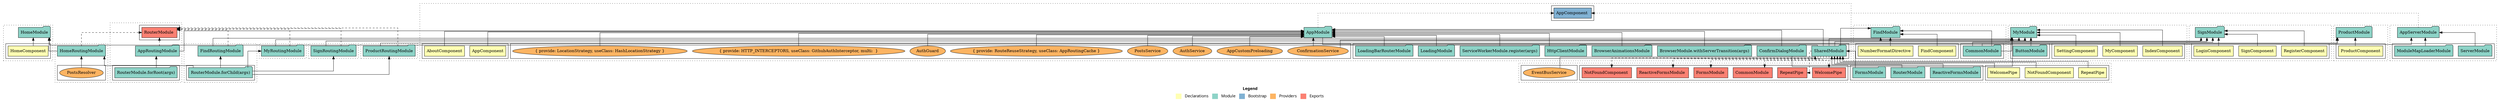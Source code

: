 digraph dependencies { node [shape="rect", style="filled", colorscheme=set312]; ranksep=0.4; compound=false; remincross=true; splines=true; splines=ortho; rankdir=LR; rankdir=TB; rankdir=BT; label=<<table BORDER="0"> <tr> <td colspan="5" align="center"><b>Legend</b></td> </tr> <tr> <td> <table BORDER="0"> <tr> <td bgcolor="#ffffb3" width="20"></td> <td>  Declarations</td> </tr> </table> </td> <td> <table BORDER="0"> <tr> <td bgcolor="#8dd3c7" width="20"></td> <td>  Module</td> </tr> </table> </td> <td> <table BORDER="0"> <tr> <td bgcolor="#80b1d3" width="20"></td> <td>  Bootstrap</td> </tr> </table> </td> <td> <table BORDER="0"> <tr> <td bgcolor="#fdb462" width="20"></td> <td>  Providers</td> </tr> </table> </td> <td> <table BORDER="0"> <tr> <td bgcolor="#fb8072" width="20"></td> <td>  Exports</td> </tr> </table> </td> </tr></table>>; ratio=compress; fontname="sans-serif";  subgraph "cluster_AppRoutingModule" { label=""; style="dotted";node [shape="folder", fillcolor=1]; subgraph cluster_AppRoutingModule_declarations { style="solid";node [style="filled", shape="rect"]; }    subgraph cluster_AppRoutingModule_imports { style="solid"; node [style="filled", fillcolor=1, shape="rect"];    "RouterModule.forRoot(args)" [label="RouterModule.forRoot(args)", shape="folder"];   }    "RouterModule.forRoot(args)" -> "AppRoutingModule" [lhead="cluster_AppRoutingModule", ltail="cluster_AppRoutingModule_imports"];     subgraph cluster_AppRoutingModule_exports { style="solid";node [style="filled", fillcolor=4, shape="rect"];"RouterModule " [label="RouterModule ", shape="rect"]}  "AppRoutingModule" -> "RouterModule " [style="dashed", ltail="cluster_AppRoutingModule" lhead="cluster_AppRoutingModule_exports"];    subgraph cluster_AppRoutingModule_bootstrap { style="solid"; node [style="filled", fillcolor=5, shape="rect"];  }    subgraph cluster_AppRoutingModule_providers { style="solid"; node [style="filled", fillcolor=6, shape="rect"];   }     }  subgraph "cluster_AppModule" { label=""; style="dotted";node [shape="folder", fillcolor=1]; subgraph cluster_AppModule_declarations { style="solid";node [style="filled", shape="rect"]; node [fillcolor=2]; "AppComponent"; node [fillcolor=2]; "AboutComponent"; }  "AppComponent" -> "AppModule" [style="solid", lhead="cluster_AppModule" ltail="cluster_AppModule_declarations"]; subgraph "cluster_AppModule_AppComponent_providers" { style="solid";  }  "AboutComponent" -> "AppModule" [style="solid", lhead="cluster_AppModule" ltail="cluster_AppModule_declarations"]; subgraph "cluster_AppModule_AboutComponent_providers" { style="solid";  }    subgraph cluster_AppModule_imports { style="solid"; node [style="filled", fillcolor=1, shape="rect"];    "BrowserModule.withServerTransition(args)" [label="BrowserModule.withServerTransition(args)", shape="folder"];    "BrowserAnimationsModule" [label="BrowserAnimationsModule", shape="folder"];    "HttpClientModule" [label="HttpClientModule", shape="folder"];    "SharedModule" [label="SharedModule", shape="folder"];    "AppRoutingModule" [label="AppRoutingModule", shape="folder"];    "LoadingModule" [label="LoadingModule", shape="folder"];    "LoadingBarRouterModule" [label="LoadingBarRouterModule", shape="folder"];    "ConfirmDialogModule" [label="ConfirmDialogModule", shape="folder"];    "ServiceWorkerModule.register(args)" [label="ServiceWorkerModule.register(args)", shape="folder"];   }    "BrowserModule.withServerTransition(args)" -> "AppModule" [lhead="cluster_AppModule", ltail="cluster_AppModule_imports"];    "BrowserAnimationsModule" -> "AppModule" [lhead="cluster_AppModule", ltail="cluster_AppModule_imports"];    "HttpClientModule" -> "AppModule" [lhead="cluster_AppModule", ltail="cluster_AppModule_imports"];    "SharedModule" -> "AppModule" [lhead="cluster_AppModule", ltail="cluster_AppModule_imports"];    "AppRoutingModule" -> "AppModule" [lhead="cluster_AppModule", ltail="cluster_AppModule_imports"];    "LoadingModule" -> "AppModule" [lhead="cluster_AppModule", ltail="cluster_AppModule_imports"];    "LoadingBarRouterModule" -> "AppModule" [lhead="cluster_AppModule", ltail="cluster_AppModule_imports"];    "ConfirmDialogModule" -> "AppModule" [lhead="cluster_AppModule", ltail="cluster_AppModule_imports"];    "ServiceWorkerModule.register(args)" -> "AppModule" [lhead="cluster_AppModule", ltail="cluster_AppModule_imports"];     subgraph cluster_AppModule_exports { style="solid";node [style="filled", fillcolor=4, shape="rect"];}    subgraph cluster_AppModule_bootstrap { style="solid"; node [style="filled", fillcolor=5, shape="rect"];  "AppComponent " [label="AppComponent ", shape="rect"]  }  "AppModule" -> "AppComponent " [style="dotted", lhead="cluster_AppModule_bootstrap" ltail="cluster_AppModule"];    subgraph cluster_AppModule_providers { style="solid"; node [style="filled", fillcolor=6, shape="rect"];    "AppCustomPreloading" [label="AppCustomPreloading", shape="oval"];    "AuthService" [label="AuthService", shape="oval"];    "PostsService" [label="PostsService", shape="oval"];    "ConfirmationService" [label="ConfirmationService", shape="oval"];    "AuthGuard" [label="AuthGuard", shape="oval"];    "{ provide: HTTP_INTERCEPTORS, useClass: GithubAuthInterceptor, multi:  }" [label="{ provide: HTTP_INTERCEPTORS, useClass: GithubAuthInterceptor, multi:  }", shape="oval"];    "{ provide: LocationStrategy, useClass: HashLocationStrategy }" [label="{ provide: LocationStrategy, useClass: HashLocationStrategy }", shape="oval"];    "{ provide: RouteReuseStrategy, useClass: AppRoutingCache }" [label="{ provide: RouteReuseStrategy, useClass: AppRoutingCache }", shape="oval"];   }    "AppCustomPreloading" -> "AppModule" [lhead="cluster_AppModule", ltail="cluster_AppModule_providers"];    "AuthService" -> "AppModule" [lhead="cluster_AppModule", ltail="cluster_AppModule_providers"];    "PostsService" -> "AppModule" [lhead="cluster_AppModule", ltail="cluster_AppModule_providers"];    "ConfirmationService" -> "AppModule" [lhead="cluster_AppModule", ltail="cluster_AppModule_providers"];    "AuthGuard" -> "AppModule" [lhead="cluster_AppModule", ltail="cluster_AppModule_providers"];    "{ provide: HTTP_INTERCEPTORS, useClass: GithubAuthInterceptor, multi:  }" -> "AppModule" [lhead="cluster_AppModule", ltail="cluster_AppModule_providers"];    "{ provide: LocationStrategy, useClass: HashLocationStrategy }" -> "AppModule" [lhead="cluster_AppModule", ltail="cluster_AppModule_providers"];    "{ provide: RouteReuseStrategy, useClass: AppRoutingCache }" -> "AppModule" [lhead="cluster_AppModule", ltail="cluster_AppModule_providers"];     }  subgraph "cluster_AppServerModule" { label=""; style="dotted";node [shape="folder", fillcolor=1]; subgraph cluster_AppServerModule_declarations { style="solid";node [style="filled", shape="rect"]; }    subgraph cluster_AppServerModule_imports { style="solid"; node [style="filled", fillcolor=1, shape="rect"];    "AppModule" [label="AppModule", shape="folder"];    "ServerModule" [label="ServerModule", shape="folder"];    "ModuleMapLoaderModule" [label="ModuleMapLoaderModule", shape="folder"];   }    "AppModule" -> "AppServerModule" [lhead="cluster_AppServerModule", ltail="cluster_AppServerModule_imports"];    "ServerModule" -> "AppServerModule" [lhead="cluster_AppServerModule", ltail="cluster_AppServerModule_imports"];    "ModuleMapLoaderModule" -> "AppServerModule" [lhead="cluster_AppServerModule", ltail="cluster_AppServerModule_imports"];     subgraph cluster_AppServerModule_exports { style="solid";node [style="filled", fillcolor=4, shape="rect"];}    subgraph cluster_AppServerModule_bootstrap { style="solid"; node [style="filled", fillcolor=5, shape="rect"];  "AppComponent " [label="AppComponent ", shape="rect"]  }  "AppServerModule" -> "AppComponent " [style="dotted", lhead="cluster_AppServerModule_bootstrap" ltail="cluster_AppServerModule"];    subgraph cluster_AppServerModule_providers { style="solid"; node [style="filled", fillcolor=6, shape="rect"];   }     }  subgraph "cluster_FindRoutingModule" { label=""; style="dotted";node [shape="folder", fillcolor=1]; subgraph cluster_FindRoutingModule_declarations { style="solid";node [style="filled", shape="rect"]; }    subgraph cluster_FindRoutingModule_imports { style="solid"; node [style="filled", fillcolor=1, shape="rect"];    "RouterModule.forChild(args)" [label="RouterModule.forChild(args)", shape="folder"];   }    "RouterModule.forChild(args)" -> "FindRoutingModule" [lhead="cluster_FindRoutingModule", ltail="cluster_FindRoutingModule_imports"];     subgraph cluster_FindRoutingModule_exports { style="solid";node [style="filled", fillcolor=4, shape="rect"];"RouterModule " [label="RouterModule ", shape="rect"]}  "FindRoutingModule" -> "RouterModule " [style="dashed", ltail="cluster_FindRoutingModule" lhead="cluster_FindRoutingModule_exports"];    subgraph cluster_FindRoutingModule_bootstrap { style="solid"; node [style="filled", fillcolor=5, shape="rect"];  }    subgraph cluster_FindRoutingModule_providers { style="solid"; node [style="filled", fillcolor=6, shape="rect"];   }     }  subgraph "cluster_FindModule" { label=""; style="dotted";node [shape="folder", fillcolor=1]; subgraph cluster_FindModule_declarations { style="solid";node [style="filled", shape="rect"]; node [fillcolor=2]; "FindComponent"; node [fillcolor=2]; "NumberFormatDirective"; }  "FindComponent" -> "FindModule" [style="solid", lhead="cluster_FindModule" ltail="cluster_FindModule_declarations"]; subgraph "cluster_FindModule_FindComponent_providers" { style="solid";  }  "NumberFormatDirective" -> "FindModule" [style="solid", lhead="cluster_FindModule" ltail="cluster_FindModule_declarations"]; subgraph "cluster_FindModule_NumberFormatDirective_providers" { style="solid";  }    subgraph cluster_FindModule_imports { style="solid"; node [style="filled", fillcolor=1, shape="rect"];    "CommonModule" [label="CommonModule", shape="folder"];    "SharedModule" [label="SharedModule", shape="folder"];    "FindRoutingModule" [label="FindRoutingModule", shape="folder"];   }    "CommonModule" -> "FindModule" [lhead="cluster_FindModule", ltail="cluster_FindModule_imports"];    "SharedModule" -> "FindModule" [lhead="cluster_FindModule", ltail="cluster_FindModule_imports"];    "FindRoutingModule" -> "FindModule" [lhead="cluster_FindModule", ltail="cluster_FindModule_imports"];     subgraph cluster_FindModule_exports { style="solid";node [style="filled", fillcolor=4, shape="rect"];}    subgraph cluster_FindModule_bootstrap { style="solid"; node [style="filled", fillcolor=5, shape="rect"];  }    subgraph cluster_FindModule_providers { style="solid"; node [style="filled", fillcolor=6, shape="rect"];   }     }  subgraph "cluster_HomeRoutingModule" { label=""; style="dotted";node [shape="folder", fillcolor=1]; subgraph cluster_HomeRoutingModule_declarations { style="solid";node [style="filled", shape="rect"]; }    subgraph cluster_HomeRoutingModule_imports { style="solid"; node [style="filled", fillcolor=1, shape="rect"];    "RouterModule.forChild(args)" [label="RouterModule.forChild(args)", shape="folder"];   }    "RouterModule.forChild(args)" -> "HomeRoutingModule" [lhead="cluster_HomeRoutingModule", ltail="cluster_HomeRoutingModule_imports"];     subgraph cluster_HomeRoutingModule_exports { style="solid";node [style="filled", fillcolor=4, shape="rect"];"RouterModule " [label="RouterModule ", shape="rect"]}  "HomeRoutingModule" -> "RouterModule " [style="dashed", ltail="cluster_HomeRoutingModule" lhead="cluster_HomeRoutingModule_exports"];    subgraph cluster_HomeRoutingModule_bootstrap { style="solid"; node [style="filled", fillcolor=5, shape="rect"];  }    subgraph cluster_HomeRoutingModule_providers { style="solid"; node [style="filled", fillcolor=6, shape="rect"];    "PostsResolver" [label="PostsResolver", shape="oval"];   }    "PostsResolver" -> "HomeRoutingModule" [lhead="cluster_HomeRoutingModule", ltail="cluster_HomeRoutingModule_providers"];     }  subgraph "cluster_HomeModule" { label=""; style="dotted";node [shape="folder", fillcolor=1]; subgraph cluster_HomeModule_declarations { style="solid";node [style="filled", shape="rect"]; node [fillcolor=2]; "HomeComponent"; }  "HomeComponent" -> "HomeModule" [style="solid", lhead="cluster_HomeModule" ltail="cluster_HomeModule_declarations"]; subgraph "cluster_HomeModule_HomeComponent_providers" { style="solid";  }    subgraph cluster_HomeModule_imports { style="solid"; node [style="filled", fillcolor=1, shape="rect"];    "SharedModule" [label="SharedModule", shape="folder"];    "HomeRoutingModule" [label="HomeRoutingModule", shape="folder"];   }    "SharedModule" -> "HomeModule" [lhead="cluster_HomeModule", ltail="cluster_HomeModule_imports"];    "HomeRoutingModule" -> "HomeModule" [lhead="cluster_HomeModule", ltail="cluster_HomeModule_imports"];     subgraph cluster_HomeModule_exports { style="solid";node [style="filled", fillcolor=4, shape="rect"];}    subgraph cluster_HomeModule_bootstrap { style="solid"; node [style="filled", fillcolor=5, shape="rect"];  }    subgraph cluster_HomeModule_providers { style="solid"; node [style="filled", fillcolor=6, shape="rect"];   }     }  subgraph "cluster_MyRoutingModule" { label=""; style="dotted";node [shape="folder", fillcolor=1]; subgraph cluster_MyRoutingModule_declarations { style="solid";node [style="filled", shape="rect"]; }    subgraph cluster_MyRoutingModule_imports { style="solid"; node [style="filled", fillcolor=1, shape="rect"];    "RouterModule.forChild(args)" [label="RouterModule.forChild(args)", shape="folder"];   }    "RouterModule.forChild(args)" -> "MyRoutingModule" [lhead="cluster_MyRoutingModule", ltail="cluster_MyRoutingModule_imports"];     subgraph cluster_MyRoutingModule_exports { style="solid";node [style="filled", fillcolor=4, shape="rect"];"RouterModule " [label="RouterModule ", shape="rect"]}  "MyRoutingModule" -> "RouterModule " [style="dashed", ltail="cluster_MyRoutingModule" lhead="cluster_MyRoutingModule_exports"];    subgraph cluster_MyRoutingModule_bootstrap { style="solid"; node [style="filled", fillcolor=5, shape="rect"];  }    subgraph cluster_MyRoutingModule_providers { style="solid"; node [style="filled", fillcolor=6, shape="rect"];   }     }  subgraph "cluster_MyModule" { label=""; style="dotted";node [shape="folder", fillcolor=1]; subgraph cluster_MyModule_declarations { style="solid";node [style="filled", shape="rect"]; node [fillcolor=2]; "MyComponent"; node [fillcolor=2]; "SettingComponent"; node [fillcolor=2]; "IndexComponent"; }  "MyComponent" -> "MyModule" [style="solid", lhead="cluster_MyModule" ltail="cluster_MyModule_declarations"]; subgraph "cluster_MyModule_MyComponent_providers" { style="solid";  }  "SettingComponent" -> "MyModule" [style="solid", lhead="cluster_MyModule" ltail="cluster_MyModule_declarations"]; subgraph "cluster_MyModule_SettingComponent_providers" { style="solid";  }  "IndexComponent" -> "MyModule" [style="solid", lhead="cluster_MyModule" ltail="cluster_MyModule_declarations"]; subgraph "cluster_MyModule_IndexComponent_providers" { style="solid";  }    subgraph cluster_MyModule_imports { style="solid"; node [style="filled", fillcolor=1, shape="rect"];    "CommonModule" [label="CommonModule", shape="folder"];    "SharedModule" [label="SharedModule", shape="folder"];    "MyRoutingModule" [label="MyRoutingModule", shape="folder"];    "ConfirmDialogModule" [label="ConfirmDialogModule", shape="folder"];    "ButtonModule" [label="ButtonModule", shape="folder"];   }    "CommonModule" -> "MyModule" [lhead="cluster_MyModule", ltail="cluster_MyModule_imports"];    "SharedModule" -> "MyModule" [lhead="cluster_MyModule", ltail="cluster_MyModule_imports"];    "MyRoutingModule" -> "MyModule" [lhead="cluster_MyModule", ltail="cluster_MyModule_imports"];    "ConfirmDialogModule" -> "MyModule" [lhead="cluster_MyModule", ltail="cluster_MyModule_imports"];    "ButtonModule" -> "MyModule" [lhead="cluster_MyModule", ltail="cluster_MyModule_imports"];     subgraph cluster_MyModule_exports { style="solid";node [style="filled", fillcolor=4, shape="rect"];}    subgraph cluster_MyModule_bootstrap { style="solid"; node [style="filled", fillcolor=5, shape="rect"];  }    subgraph cluster_MyModule_providers { style="solid"; node [style="filled", fillcolor=6, shape="rect"];    "ConfirmationService" [label="ConfirmationService", shape="oval"];   }    "ConfirmationService" -> "MyModule" [lhead="cluster_MyModule", ltail="cluster_MyModule_providers"];     }  subgraph "cluster_ProductRoutingModule" { label=""; style="dotted";node [shape="folder", fillcolor=1]; subgraph cluster_ProductRoutingModule_declarations { style="solid";node [style="filled", shape="rect"]; }    subgraph cluster_ProductRoutingModule_imports { style="solid"; node [style="filled", fillcolor=1, shape="rect"];    "RouterModule.forChild(args)" [label="RouterModule.forChild(args)", shape="folder"];   }    "RouterModule.forChild(args)" -> "ProductRoutingModule" [lhead="cluster_ProductRoutingModule", ltail="cluster_ProductRoutingModule_imports"];     subgraph cluster_ProductRoutingModule_exports { style="solid";node [style="filled", fillcolor=4, shape="rect"];"RouterModule " [label="RouterModule ", shape="rect"]}  "ProductRoutingModule" -> "RouterModule " [style="dashed", ltail="cluster_ProductRoutingModule" lhead="cluster_ProductRoutingModule_exports"];    subgraph cluster_ProductRoutingModule_bootstrap { style="solid"; node [style="filled", fillcolor=5, shape="rect"];  }    subgraph cluster_ProductRoutingModule_providers { style="solid"; node [style="filled", fillcolor=6, shape="rect"];   }     }  subgraph "cluster_ProductModule" { label=""; style="dotted";node [shape="folder", fillcolor=1]; subgraph cluster_ProductModule_declarations { style="solid";node [style="filled", shape="rect"]; node [fillcolor=2]; "ProductComponent"; }  "ProductComponent" -> "ProductModule" [style="solid", lhead="cluster_ProductModule" ltail="cluster_ProductModule_declarations"]; subgraph "cluster_ProductModule_ProductComponent_providers" { style="solid";  }    subgraph cluster_ProductModule_imports { style="solid"; node [style="filled", fillcolor=1, shape="rect"];    "CommonModule" [label="CommonModule", shape="folder"];    "ProductRoutingModule" [label="ProductRoutingModule", shape="folder"];   }    "CommonModule" -> "ProductModule" [lhead="cluster_ProductModule", ltail="cluster_ProductModule_imports"];    "ProductRoutingModule" -> "ProductModule" [lhead="cluster_ProductModule", ltail="cluster_ProductModule_imports"];     subgraph cluster_ProductModule_exports { style="solid";node [style="filled", fillcolor=4, shape="rect"];}    subgraph cluster_ProductModule_bootstrap { style="solid"; node [style="filled", fillcolor=5, shape="rect"];  }    subgraph cluster_ProductModule_providers { style="solid"; node [style="filled", fillcolor=6, shape="rect"];   }     }  subgraph "cluster_SharedModule" { label=""; style="dotted";node [shape="folder", fillcolor=1]; subgraph cluster_SharedModule_declarations { style="solid";node [style="filled", shape="rect"]; node [fillcolor=2]; "WelcomePipe"; node [fillcolor=2]; "RepeatPipe"; node [fillcolor=2]; "NotFoundComponent"; }  "WelcomePipe" -> "SharedModule" [style="solid", lhead="cluster_SharedModule" ltail="cluster_SharedModule_declarations"]; subgraph "cluster_SharedModule_WelcomePipe_providers" { style="solid";  }  "RepeatPipe" -> "SharedModule" [style="solid", lhead="cluster_SharedModule" ltail="cluster_SharedModule_declarations"]; subgraph "cluster_SharedModule_RepeatPipe_providers" { style="solid";  }  "NotFoundComponent" -> "SharedModule" [style="solid", lhead="cluster_SharedModule" ltail="cluster_SharedModule_declarations"]; subgraph "cluster_SharedModule_NotFoundComponent_providers" { style="solid";  }    subgraph cluster_SharedModule_imports { style="solid"; node [style="filled", fillcolor=1, shape="rect"];    "FormsModule" [label="FormsModule", shape="folder"];    "ReactiveFormsModule" [label="ReactiveFormsModule", shape="folder"];    "RouterModule" [label="RouterModule", shape="folder"];   }    "FormsModule" -> "SharedModule" [lhead="cluster_SharedModule", ltail="cluster_SharedModule_imports"];    "ReactiveFormsModule" -> "SharedModule" [lhead="cluster_SharedModule", ltail="cluster_SharedModule_imports"];    "RouterModule" -> "SharedModule" [lhead="cluster_SharedModule", ltail="cluster_SharedModule_imports"];     subgraph cluster_SharedModule_exports { style="solid";node [style="filled", fillcolor=4, shape="rect"];"CommonModule " [label="CommonModule ", shape="rect"]"FormsModule " [label="FormsModule ", shape="rect"]"ReactiveFormsModule " [label="ReactiveFormsModule ", shape="rect"]"NotFoundComponent " [label="NotFoundComponent ", shape="rect"]"WelcomePipe " [label="WelcomePipe ", shape="rect"]"RepeatPipe " [label="RepeatPipe ", shape="rect"]}  "SharedModule" -> "CommonModule " [style="dashed", ltail="cluster_SharedModule" lhead="cluster_SharedModule_exports"];  "SharedModule" -> "FormsModule " [style="dashed", ltail="cluster_SharedModule" lhead="cluster_SharedModule_exports"];  "SharedModule" -> "ReactiveFormsModule " [style="dashed", ltail="cluster_SharedModule" lhead="cluster_SharedModule_exports"];  "SharedModule" -> "NotFoundComponent " [style="dashed", ltail="cluster_SharedModule" lhead="cluster_SharedModule_exports"];  "SharedModule" -> "WelcomePipe " [style="dashed", ltail="cluster_SharedModule" lhead="cluster_SharedModule_exports"];  "SharedModule" -> "RepeatPipe " [style="dashed", ltail="cluster_SharedModule" lhead="cluster_SharedModule_exports"];    subgraph cluster_SharedModule_bootstrap { style="solid"; node [style="filled", fillcolor=5, shape="rect"];  }    subgraph cluster_SharedModule_providers { style="solid"; node [style="filled", fillcolor=6, shape="rect"];    "EventBusService" [label="EventBusService", shape="oval"];   }    "EventBusService" -> "SharedModule" [lhead="cluster_SharedModule", ltail="cluster_SharedModule_providers"];     }  subgraph "cluster_SignRoutingModule" { label=""; style="dotted";node [shape="folder", fillcolor=1]; subgraph cluster_SignRoutingModule_declarations { style="solid";node [style="filled", shape="rect"]; }    subgraph cluster_SignRoutingModule_imports { style="solid"; node [style="filled", fillcolor=1, shape="rect"];    "RouterModule.forChild(args)" [label="RouterModule.forChild(args)", shape="folder"];   }    "RouterModule.forChild(args)" -> "SignRoutingModule" [lhead="cluster_SignRoutingModule", ltail="cluster_SignRoutingModule_imports"];     subgraph cluster_SignRoutingModule_exports { style="solid";node [style="filled", fillcolor=4, shape="rect"];"RouterModule " [label="RouterModule ", shape="rect"]}  "SignRoutingModule" -> "RouterModule " [style="dashed", ltail="cluster_SignRoutingModule" lhead="cluster_SignRoutingModule_exports"];    subgraph cluster_SignRoutingModule_bootstrap { style="solid"; node [style="filled", fillcolor=5, shape="rect"];  }    subgraph cluster_SignRoutingModule_providers { style="solid"; node [style="filled", fillcolor=6, shape="rect"];   }     }  subgraph "cluster_SignModule" { label=""; style="dotted";node [shape="folder", fillcolor=1]; subgraph cluster_SignModule_declarations { style="solid";node [style="filled", shape="rect"]; node [fillcolor=2]; "SignComponent"; node [fillcolor=2]; "LoginComponent"; node [fillcolor=2]; "RegisterComponent"; }  "SignComponent" -> "SignModule" [style="solid", lhead="cluster_SignModule" ltail="cluster_SignModule_declarations"]; subgraph "cluster_SignModule_SignComponent_providers" { style="solid";  }  "LoginComponent" -> "SignModule" [style="solid", lhead="cluster_SignModule" ltail="cluster_SignModule_declarations"]; subgraph "cluster_SignModule_LoginComponent_providers" { style="solid";  }  "RegisterComponent" -> "SignModule" [style="solid", lhead="cluster_SignModule" ltail="cluster_SignModule_declarations"]; subgraph "cluster_SignModule_RegisterComponent_providers" { style="solid";  }    subgraph cluster_SignModule_imports { style="solid"; node [style="filled", fillcolor=1, shape="rect"];    "CommonModule" [label="CommonModule", shape="folder"];    "SharedModule" [label="SharedModule", shape="folder"];    "SignRoutingModule" [label="SignRoutingModule", shape="folder"];   }    "CommonModule" -> "SignModule" [lhead="cluster_SignModule", ltail="cluster_SignModule_imports"];    "SharedModule" -> "SignModule" [lhead="cluster_SignModule", ltail="cluster_SignModule_imports"];    "SignRoutingModule" -> "SignModule" [lhead="cluster_SignModule", ltail="cluster_SignModule_imports"];     subgraph cluster_SignModule_exports { style="solid";node [style="filled", fillcolor=4, shape="rect"];}    subgraph cluster_SignModule_bootstrap { style="solid"; node [style="filled", fillcolor=5, shape="rect"];  }    subgraph cluster_SignModule_providers { style="solid"; node [style="filled", fillcolor=6, shape="rect"];   }     }  }